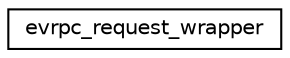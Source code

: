 digraph G
{
  edge [fontname="Helvetica",fontsize="10",labelfontname="Helvetica",labelfontsize="10"];
  node [fontname="Helvetica",fontsize="10",shape=record];
  rankdir="LR";
  Node1 [label="evrpc_request_wrapper",height=0.2,width=0.4,color="black", fillcolor="white", style="filled",URL="$structevrpc__request__wrapper.html"];
}
